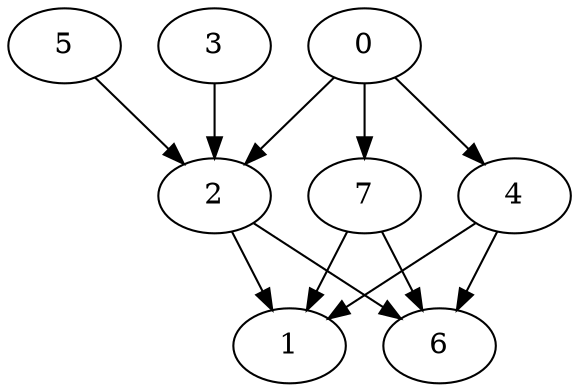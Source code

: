digraph {
	0 -> 2
	0 -> 4
	0 -> 7
	7 -> 1
	7 -> 6
	4 -> 1
	4 -> 6
	2 -> 1
	2 -> 6
	3 -> 2
	5 -> 2
}
